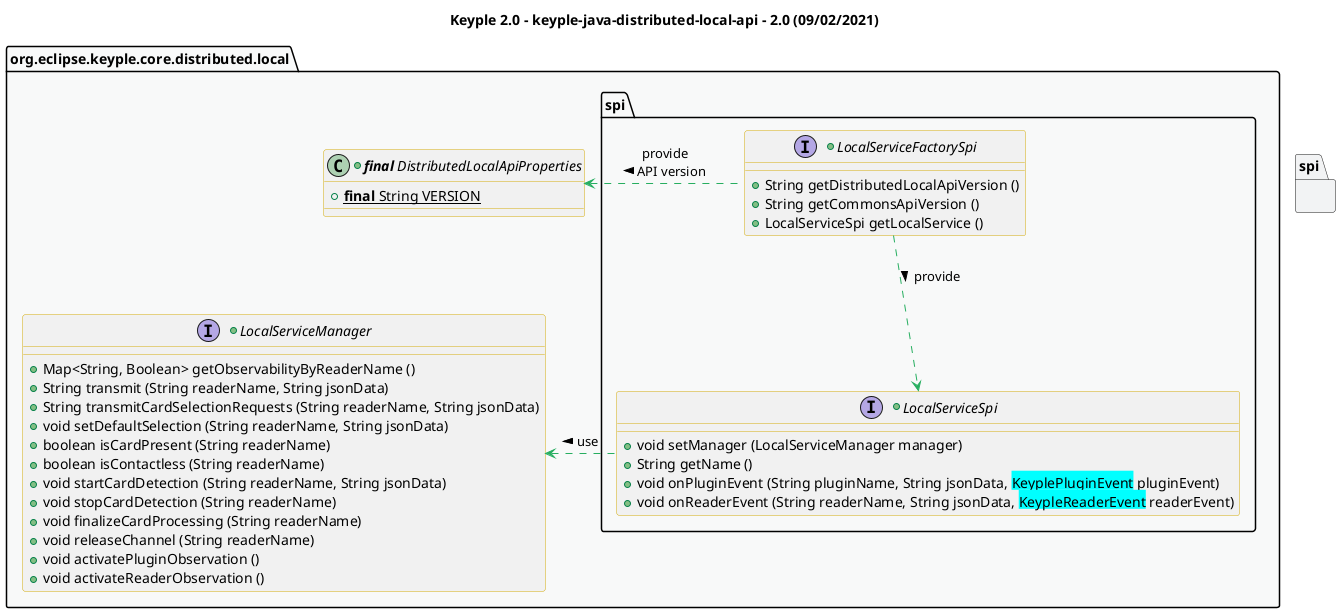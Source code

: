 @startuml
title
    Keyple 2.0 - keyple-java-distributed-local-api - 2.0 (09/02/2021)
end title

' == THEME ==

'Couleurs issues de : https://htmlcolorcodes.com/fr/tableau-de-couleur/tableau-de-couleur-design-plat/
!define C_GREY1 F8F9F9
!define C_GREY2 F2F3F4
!define C_GREY3 E5E7E9
!define C_GREY4 D7DBDD
!define C_GREY5 CACFD2
!define C_GREY6 BDC3C7
!define C_LINK 3498DB
!define C_USE 27AE60

skinparam Shadowing false
skinparam ClassFontStyle italic
skinparam ClassBorderColor #D4AC0D
skinparam stereotypeABorderColor #A9DCDF
skinparam stereotypeIBorderColor #B4A7E5
skinparam stereotypeCBorderColor #ADD1B2
skinparam stereotypeEBorderColor #EB93DF
' Red
skinparam ClassBackgroundColor<<red>> #FDEDEC
skinparam ClassBorderColor<<red>> #E74C3C
hide <<red>> stereotype
' Purple
skinparam ClassBackgroundColor<<purple>> #F4ECF7
skinparam ClassBorderColor<<purple>> #8E44AD
hide <<purple>> stereotype
' blue
skinparam ClassBackgroundColor<<blue>> #EBF5FB
skinparam ClassBorderColor<<blue>> #3498DB
hide <<blue>> stereotype
' Green
skinparam ClassBackgroundColor<<green>> #E9F7EF
skinparam ClassBorderColor<<green>> #27AE60
hide <<green>> stereotype
' Grey
skinparam ClassBackgroundColor<<grey>> #EAECEE
skinparam ClassBorderColor<<grey>> #2C3E50
hide <<grey>> stereotype

' == CONTENT ==

package "org.eclipse.keyple.core.distributed.local" as api {
    +class "**final** DistributedLocalApiProperties" as ApiProperties {
        +{static} **final** String VERSION
    }
    +interface LocalServiceManager {
        +Map<String, Boolean> getObservabilityByReaderName ()
        +String transmit (String readerName, String jsonData)
        +String transmitCardSelectionRequests (String readerName, String jsonData)
        +void setDefaultSelection (String readerName, String jsonData)
        +boolean isCardPresent (String readerName)
        +boolean isContactless (String readerName)
        +void startCardDetection (String readerName, String jsonData)
        +void stopCardDetection (String readerName)
        +void finalizeCardProcessing (String readerName)
        +void releaseChannel (String readerName)
        +void activatePluginObservation ()
        +void activateReaderObservation ()
    }
    package spi {
        +interface LocalServiceFactorySpi {
            +String getDistributedLocalApiVersion ()
            +String getCommonsApiVersion ()
            +LocalServiceSpi getLocalService ()
        }
        +interface LocalServiceSpi {
            +void setManager (LocalServiceManager manager)
            +String getName ()
            +void onPluginEvent (String pluginName, String jsonData, <back:cyan>KeyplePluginEvent</back> pluginEvent)
            +void onReaderEvent (String readerName, String jsonData, <back:cyan>KeypleReaderEvent</back> readerEvent)
        }
    }
}

' Associations

LocalServiceFactorySpi .left.> ApiProperties #C_USE : provide\nAPI version <
LocalServiceFactorySpi ..> LocalServiceSpi #C_USE : provide >

LocalServiceSpi .left.> LocalServiceManager #C_USE : use >

' == LAYOUT ==

'PoolRemotePluginSpi -[hidden]- ObservableRemotePluginSpi

' == STYLE ==

package api #C_GREY1 {}
package spi #C_GREY2 {}

@enduml